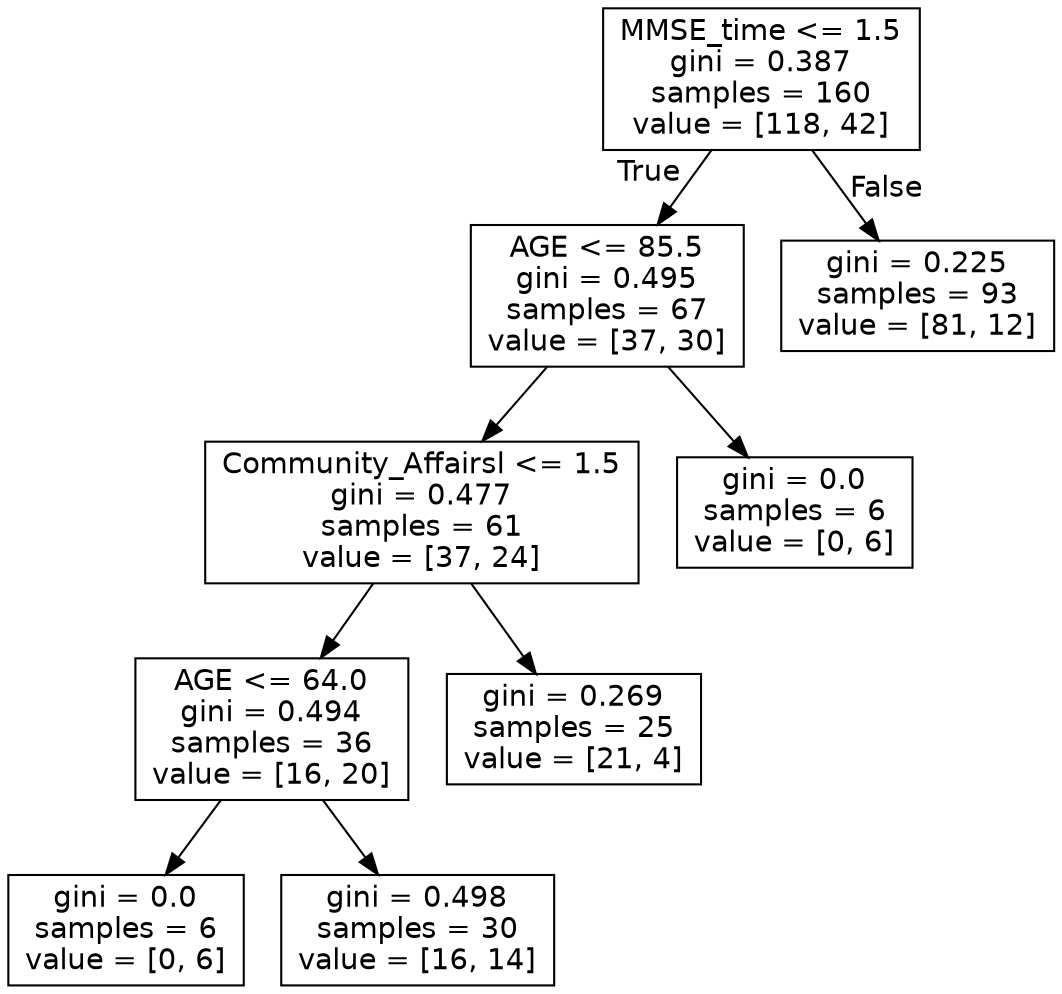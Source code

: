digraph Tree {
node [shape=box, fontname="helvetica"] ;
edge [fontname="helvetica"] ;
0 [label="MMSE_time <= 1.5\ngini = 0.387\nsamples = 160\nvalue = [118, 42]"] ;
1 [label="AGE <= 85.5\ngini = 0.495\nsamples = 67\nvalue = [37, 30]"] ;
0 -> 1 [labeldistance=2.5, labelangle=45, headlabel="True"] ;
3 [label="Community_Affairsl <= 1.5\ngini = 0.477\nsamples = 61\nvalue = [37, 24]"] ;
1 -> 3 ;
5 [label="AGE <= 64.0\ngini = 0.494\nsamples = 36\nvalue = [16, 20]"] ;
3 -> 5 ;
7 [label="gini = 0.0\nsamples = 6\nvalue = [0, 6]"] ;
5 -> 7 ;
8 [label="gini = 0.498\nsamples = 30\nvalue = [16, 14]"] ;
5 -> 8 ;
6 [label="gini = 0.269\nsamples = 25\nvalue = [21, 4]"] ;
3 -> 6 ;
4 [label="gini = 0.0\nsamples = 6\nvalue = [0, 6]"] ;
1 -> 4 ;
2 [label="gini = 0.225\nsamples = 93\nvalue = [81, 12]"] ;
0 -> 2 [labeldistance=2.5, labelangle=-45, headlabel="False"] ;
}